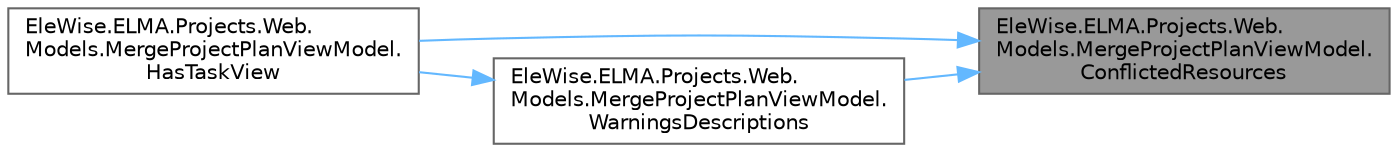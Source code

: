 digraph "EleWise.ELMA.Projects.Web.Models.MergeProjectPlanViewModel.ConflictedResources"
{
 // LATEX_PDF_SIZE
  bgcolor="transparent";
  edge [fontname=Helvetica,fontsize=10,labelfontname=Helvetica,labelfontsize=10];
  node [fontname=Helvetica,fontsize=10,shape=box,height=0.2,width=0.4];
  rankdir="RL";
  Node1 [id="Node000001",label="EleWise.ELMA.Projects.Web.\lModels.MergeProjectPlanViewModel.\lConflictedResources",height=0.2,width=0.4,color="gray40", fillcolor="grey60", style="filled", fontcolor="black",tooltip="Ресурсы с конфликтами"];
  Node1 -> Node2 [id="edge1_Node000001_Node000002",dir="back",color="steelblue1",style="solid",tooltip=" "];
  Node2 [id="Node000002",label="EleWise.ELMA.Projects.Web.\lModels.MergeProjectPlanViewModel.\lHasTaskView",height=0.2,width=0.4,color="grey40", fillcolor="white", style="filled",URL="$class_ele_wise_1_1_e_l_m_a_1_1_projects_1_1_web_1_1_models_1_1_merge_project_plan_view_model.html#abd257ab8a7b1244f9610ddb874b0bcee",tooltip="Есть информация для шага 2."];
  Node1 -> Node3 [id="edge2_Node000001_Node000003",dir="back",color="steelblue1",style="solid",tooltip=" "];
  Node3 [id="Node000003",label="EleWise.ELMA.Projects.Web.\lModels.MergeProjectPlanViewModel.\lWarningsDescriptions",height=0.2,width=0.4,color="grey40", fillcolor="white", style="filled",URL="$class_ele_wise_1_1_e_l_m_a_1_1_projects_1_1_web_1_1_models_1_1_merge_project_plan_view_model.html#a78b68208119e75b7aca5286bbfb0b8a0",tooltip="Предупреждения"];
  Node3 -> Node2 [id="edge3_Node000003_Node000002",dir="back",color="steelblue1",style="solid",tooltip=" "];
}
